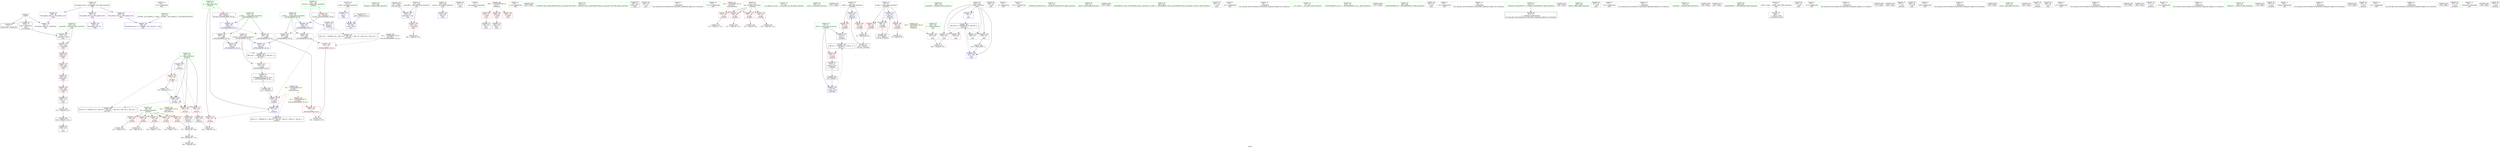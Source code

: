 digraph "SVFG" {
	label="SVFG";

	Node0x55a6fe9bc450 [shape=record,color=grey,label="{NodeID: 0\nNullPtr}"];
	Node0x55a6fe9bc450 -> Node0x55a6fe9d5120[style=solid];
	Node0x55a6fe9bc450 -> Node0x55a6fe9d5220[style=solid];
	Node0x55a6fe9bc450 -> Node0x55a6fe9da060[style=solid];
	Node0x55a6fe9d3350 [shape=record,color=purple,label="{NodeID: 97\n250\<--249\narrayidx2\<--\nmain\n}"];
	Node0x55a6fe9d3350 -> Node0x55a6fe9d9c90[style=solid];
	Node0x55a6fe9d1200 [shape=record,color=green,label="{NodeID: 14\n30\<--1\n.str.8\<--dummyObj\nGlob }"];
	Node0x55a6fe9d3eb0 [shape=record,color=red,label="{NodeID: 111\n141\<--99\n\<--pd\n_Z5solvev\n}"];
	Node0x55a6fe9d3eb0 -> Node0x55a6fe9e1300[style=solid];
	Node0x55a6fe9d2000 [shape=record,color=green,label="{NodeID: 28\n8\<--10\ncond\<--cond_field_insensitive\nGlob }"];
	Node0x55a6fe9d2000 -> Node0x55a6fe9d9d60[style=solid];
	Node0x55a6fe9d2000 -> Node0x55a6fe9dad90[style=solid];
	Node0x55a6fe9d93a0 [shape=record,color=red,label="{NodeID: 125\n206\<--196\n\<--__b.addr\n_ZSt3minIxERKT_S2_S2_\n}"];
	Node0x55a6fe9d93a0 -> Node0x55a6fe9da980[style=solid];
	Node0x55a6fe9d2ce0 [shape=record,color=green,label="{NodeID: 42\n103\<--104\nref.tmp\<--ref.tmp_field_insensitive\n_Z5solvev\n|{|<s1>9}}"];
	Node0x55a6fe9d2ce0 -> Node0x55a6fe9da4a0[style=solid];
	Node0x55a6fe9d2ce0:s1 -> Node0x55a6fe9f7f50[style=solid,color=red];
	Node0x55a6fe9f6bf0 [shape=record,color=black,label="{NodeID: 305\n152 = PHI(189, )\n}"];
	Node0x55a6fe9f6bf0 -> Node0x55a6fe9d8f90[style=solid];
	Node0x55a6fe9d9f60 [shape=record,color=blue,label="{NodeID: 139\n328\<--40\nllvm.global_ctors_1\<--_GLOBAL__sub_I_pmnox_0_1.cpp\nGlob }"];
	Node0x55a6fe9d4920 [shape=record,color=green,label="{NodeID: 56\n237\<--238\nfreopen\<--freopen_field_insensitive\n}"];
	Node0x55a6fe9f8310 [shape=record,color=black,label="{NodeID: 319\n217 = PHI()\n0th arg main }"];
	Node0x55a6fe9f8310 -> Node0x55a6fe9dabf0[style=solid];
	Node0x55a6fe9e0e80 [shape=record,color=grey,label="{NodeID: 236\n253 = cmp(252, 254, )\n}"];
	Node0x55a6fe9e0e80 -> Node0x55a6fe9dfb60[style=solid];
	Node0x55a6fe9dab20 [shape=record,color=blue,label="{NodeID: 153\n219\<--230\nretval\<--\nmain\n}"];
	Node0x55a6fe9d5660 [shape=record,color=black,label="{NodeID: 70\n189\<--212\n_ZSt3minIxERKT_S2_S2__ret\<--\n_ZSt3minIxERKT_S2_S2_\n|{<s0>9}}"];
	Node0x55a6fe9d5660:s0 -> Node0x55a6fe9f6bf0[style=solid,color=blue];
	Node0x55a6fe9e8ff0 [shape=record,color=black,label="{NodeID: 250\nMR_8V_2 = PHI(MR_8V_3, MR_8V_1, MR_8V_1, MR_8V_3, MR_8V_1, MR_8V_1, )\npts\{98 \}\n}"];
	Node0x55a6fe9d61c0 [shape=record,color=purple,label="{NodeID: 84\n234\<--17\n\<--.str.3\nmain\n}"];
	Node0x55a6fe9cab30 [shape=record,color=green,label="{NodeID: 1\n7\<--1\n__dso_handle\<--dummyObj\nGlob }"];
	Node0x55a6fe9d3420 [shape=record,color=red,label="{NodeID: 98\n233\<--21\n\<--stdin\nmain\n}"];
	Node0x55a6fe9d3420 -> Node0x55a6fe9d5800[style=solid];
	Node0x55a6fe9d1300 [shape=record,color=green,label="{NodeID: 15\n32\<--1\n.str.9\<--dummyObj\nGlob }"];
	Node0x55a6fe9d3f80 [shape=record,color=red,label="{NodeID: 112\n166\<--99\n\<--pd\n_Z5solvev\n}"];
	Node0x55a6fe9d3f80 -> Node0x55a6fe9e0580[style=solid];
	Node0x55a6fe9d2100 [shape=record,color=green,label="{NodeID: 29\n38\<--42\nllvm.global_ctors\<--llvm.global_ctors_field_insensitive\nGlob }"];
	Node0x55a6fe9d2100 -> Node0x55a6fe9d6910[style=solid];
	Node0x55a6fe9d2100 -> Node0x55a6fe9d6a10[style=solid];
	Node0x55a6fe9d2100 -> Node0x55a6fe9d6b10[style=solid];
	Node0x55a6fe9d9470 [shape=record,color=red,label="{NodeID: 126\n201\<--200\n\<--\n_ZSt3minIxERKT_S2_S2_\n}"];
	Node0x55a6fe9d9470 -> Node0x55a6fe9e0d00[style=solid];
	Node0x55a6fe9d2db0 [shape=record,color=green,label="{NodeID: 43\n105\<--106\ni\<--i_field_insensitive\n_Z5solvev\n}"];
	Node0x55a6fe9d2db0 -> Node0x55a6fe9d8d20[style=solid];
	Node0x55a6fe9d2db0 -> Node0x55a6fe9d8df0[style=solid];
	Node0x55a6fe9d2db0 -> Node0x55a6fe9d8ec0[style=solid];
	Node0x55a6fe9d2db0 -> Node0x55a6fe9da640[style=solid];
	Node0x55a6fe9d2db0 -> Node0x55a6fe9da710[style=solid];
	Node0x55a6fe9f6de0 [shape=record,color=black,label="{NodeID: 306\n263 = PHI()\n}"];
	Node0x55a6fe9da060 [shape=record,color=blue, style = dotted,label="{NodeID: 140\n329\<--3\nllvm.global_ctors_2\<--dummyVal\nGlob }"];
	Node0x55a6fe9d4a20 [shape=record,color=green,label="{NodeID: 57\n272\<--273\n_ZStlsISt11char_traitsIcEERSt13basic_ostreamIcT_ES5_PKc\<--_ZStlsISt11char_traitsIcEERSt13basic_ostreamIcT_ES5_PKc_field_insensitive\n}"];
	Node0x55a6fe9e1000 [shape=record,color=grey,label="{NodeID: 237\n162 = cmp(160, 161, )\n}"];
	Node0x55a6fe9dabf0 [shape=record,color=blue,label="{NodeID: 154\n221\<--217\nargc.addr\<--argc\nmain\n}"];
	Node0x55a6fe9dabf0 -> Node0x55a6fe9d9610[style=dashed];
	Node0x55a6fe9d5730 [shape=record,color=black,label="{NodeID: 71\n216\<--230\nmain_ret\<--\nmain\n}"];
	Node0x55a6fe9e94f0 [shape=record,color=black,label="{NodeID: 251\nMR_14V_2 = PHI(MR_14V_3, MR_14V_1, MR_14V_1, MR_14V_3, MR_14V_1, MR_14V_1, )\npts\{104 \}\n}"];
	Node0x55a6fe9d6290 [shape=record,color=purple,label="{NodeID: 85\n235\<--19\n\<--.str.4\nmain\n}"];
	Node0x55a6fe9ca7d0 [shape=record,color=green,label="{NodeID: 2\n9\<--1\n\<--dummyObj\nCan only get source location for instruction, argument, global var or function.}"];
	Node0x55a6fe9d34f0 [shape=record,color=red,label="{NodeID: 99\n239\<--26\n\<--stdout\nmain\n}"];
	Node0x55a6fe9d34f0 -> Node0x55a6fe9d58d0[style=solid];
	Node0x55a6fe9d1400 [shape=record,color=green,label="{NodeID: 16\n34\<--1\n.str.10\<--dummyObj\nGlob }"];
	Node0x55a6fe9d4050 [shape=record,color=red,label="{NodeID: 113\n114\<--101\n\<--pg\n_Z5solvev\n}"];
	Node0x55a6fe9d4050 -> Node0x55a6fe9e0a00[style=solid];
	Node0x55a6fe9d2200 [shape=record,color=green,label="{NodeID: 30\n43\<--44\n__cxx_global_var_init\<--__cxx_global_var_init_field_insensitive\n}"];
	Node0x55a6fe9d9540 [shape=record,color=red,label="{NodeID: 127\n203\<--202\n\<--\n_ZSt3minIxERKT_S2_S2_\n}"];
	Node0x55a6fe9d9540 -> Node0x55a6fe9e0d00[style=solid];
	Node0x55a6fe9d2e80 [shape=record,color=green,label="{NodeID: 44\n109\<--110\nscanf\<--scanf_field_insensitive\n}"];
	Node0x55a6fe9f6eb0 [shape=record,color=black,label="{NodeID: 307\n271 = PHI()\n}"];
	Node0x55a6fe9da160 [shape=record,color=blue,label="{NodeID: 141\n72\<--68\na.addr\<--a\n_Z3nwdxx\n}"];
	Node0x55a6fe9da160 -> Node0x55a6fe9d3760[style=dashed];
	Node0x55a6fe9da160 -> Node0x55a6fe9d3830[style=dashed];
	Node0x55a6fe9d4b20 [shape=record,color=green,label="{NodeID: 58\n278\<--279\n_ZNSolsEi\<--_ZNSolsEi_field_insensitive\n}"];
	Node0x55a6fe9e1180 [shape=record,color=grey,label="{NodeID: 238\n268 = cmp(266, 267, )\n}"];
	Node0x55a6fe9dacc0 [shape=record,color=blue,label="{NodeID: 155\n223\<--218\nargv.addr\<--argv\nmain\n}"];
	Node0x55a6fe9dacc0 -> Node0x55a6fe9d96e0[style=dashed];
	Node0x55a6fe9d5800 [shape=record,color=black,label="{NodeID: 72\n236\<--233\ncall\<--\nmain\n}"];
	Node0x55a6fe9e99f0 [shape=record,color=black,label="{NodeID: 252\nMR_16V_2 = PHI(MR_16V_4, MR_16V_1, MR_16V_1, MR_16V_4, MR_16V_1, MR_16V_1, )\npts\{106 \}\n}"];
	Node0x55a6fe9d6360 [shape=record,color=purple,label="{NodeID: 86\n240\<--22\n\<--.str.5\nmain\n}"];
	Node0x55a6fe9ca860 [shape=record,color=green,label="{NodeID: 3\n11\<--1\n.str\<--dummyObj\nGlob }"];
	Node0x55a6fe9d35c0 [shape=record,color=red,label="{NodeID: 100\n291\<--26\n\<--stdout\nmain\n}"];
	Node0x55a6fe9d1500 [shape=record,color=green,label="{NodeID: 17\n36\<--1\n.str.11\<--dummyObj\nGlob }"];
	Node0x55a6fe9d4120 [shape=record,color=red,label="{NodeID: 114\n126\<--101\n\<--pg\n_Z5solvev\n}"];
	Node0x55a6fe9d4120 -> Node0x55a6fe9e1480[style=solid];
	Node0x55a6fe9d2300 [shape=record,color=green,label="{NodeID: 31\n47\<--48\n_ZNSt8ios_base4InitC1Ev\<--_ZNSt8ios_base4InitC1Ev_field_insensitive\n}"];
	Node0x55a6fe9d9610 [shape=record,color=red,label="{NodeID: 128\n243\<--221\n\<--argc.addr\nmain\n}"];
	Node0x55a6fe9d9610 -> Node0x55a6fe9e1600[style=solid];
	Node0x55a6fe9d2f80 [shape=record,color=green,label="{NodeID: 45\n120\<--121\nprintf\<--printf_field_insensitive\n}"];
	Node0x55a6fe9f6f80 [shape=record,color=black,label="{NodeID: 308\n275 = PHI()\n}"];
	Node0x55a6fe9df600 [shape=record,color=black,label="{NodeID: 225\n259 = PHI(260, 230, )\n}"];
	Node0x55a6fe9df600 -> Node0x55a6fe9dad90[style=solid];
	Node0x55a6fe9da230 [shape=record,color=blue,label="{NodeID: 142\n74\<--69\nb.addr\<--b\n_Z3nwdxx\n}"];
	Node0x55a6fe9da230 -> Node0x55a6fe9d3900[style=dashed];
	Node0x55a6fe9da230 -> Node0x55a6fe9d39d0[style=dashed];
	Node0x55a6fe9da230 -> Node0x55a6fe9d3aa0[style=dashed];
	Node0x55a6fe9d4c20 [shape=record,color=green,label="{NodeID: 59\n281\<--282\n_ZSt4endlIcSt11char_traitsIcEERSt13basic_ostreamIT_T0_ES6_\<--_ZSt4endlIcSt11char_traitsIcEERSt13basic_ostreamIT_T0_ES6__field_insensitive\n}"];
	Node0x55a6fe9e1300 [shape=record,color=grey,label="{NodeID: 239\n142 = cmp(141, 116, )\n}"];
	Node0x55a6fe9dad90 [shape=record,color=blue,label="{NodeID: 156\n8\<--259\ncond\<--cond\nmain\n}"];
	Node0x55a6fe9d58d0 [shape=record,color=black,label="{NodeID: 73\n242\<--239\ncall1\<--\nmain\n}"];
	Node0x55a6fe9e9ef0 [shape=record,color=black,label="{NodeID: 253\nMR_38V_3 = PHI(MR_38V_4, MR_38V_2, )\npts\{228 \}\n}"];
	Node0x55a6fe9e9ef0 -> Node0x55a6fe9d9880[style=dashed];
	Node0x55a6fe9e9ef0 -> Node0x55a6fe9d9950[style=dashed];
	Node0x55a6fe9e9ef0 -> Node0x55a6fe9d9a20[style=dashed];
	Node0x55a6fe9e9ef0 -> Node0x55a6fe9d9af0[style=dashed];
	Node0x55a6fe9e9ef0 -> Node0x55a6fe9daf30[style=dashed];
	Node0x55a6fe9d6430 [shape=record,color=purple,label="{NodeID: 87\n241\<--24\n\<--.str.6\nmain\n}"];
	Node0x55a6fe9d0400 [shape=record,color=green,label="{NodeID: 4\n13\<--1\n.str.1\<--dummyObj\nGlob }"];
	Node0x55a6fe9eba20 [shape=record,color=yellow,style=double,label="{NodeID: 267\n36V_1 = ENCHI(MR_36V_0)\npts\{226 \}\nFun[main]}"];
	Node0x55a6fe9eba20 -> Node0x55a6fe9d97b0[style=dashed];
	Node0x55a6fe9d3690 [shape=record,color=red,label="{NodeID: 101\n92\<--70\n\<--retval\n_Z3nwdxx\n}"];
	Node0x55a6fe9d3690 -> Node0x55a6fe9d53f0[style=solid];
	Node0x55a6fe9d1600 [shape=record,color=green,label="{NodeID: 18\n39\<--1\n\<--dummyObj\nCan only get source location for instruction, argument, global var or function.}"];
	Node0x55a6fe9d8c00 [shape=record,color=red,label="{NodeID: 115\n135\<--101\n\<--pg\n_Z5solvev\n}"];
	Node0x55a6fe9d8c00 -> Node0x55a6fe9e1780[style=solid];
	Node0x55a6fe9d2400 [shape=record,color=green,label="{NodeID: 32\n53\<--54\n__cxa_atexit\<--__cxa_atexit_field_insensitive\n}"];
	Node0x55a6fe9d96e0 [shape=record,color=red,label="{NodeID: 129\n247\<--223\n\<--argv.addr\nmain\n}"];
	Node0x55a6fe9d96e0 -> Node0x55a6fe9d3280[style=solid];
	Node0x55a6fe9d3080 [shape=record,color=green,label="{NodeID: 46\n153\<--154\n_ZSt3minIxERKT_S2_S2_\<--_ZSt3minIxERKT_S2_S2__field_insensitive\n}"];
	Node0x55a6fe9f7050 [shape=record,color=black,label="{NodeID: 309\n277 = PHI()\n}"];
	Node0x55a6fe9dfb60 [shape=record,color=black,label="{NodeID: 226\n256 = PHI(257, 253, )\n}"];
	Node0x55a6fe9dfb60 -> Node0x55a6fe9d5a70[style=solid];
	Node0x55a6fe9da300 [shape=record,color=blue,label="{NodeID: 143\n70\<--82\nretval\<--\n_Z3nwdxx\n}"];
	Node0x55a6fe9da300 -> Node0x55a6fe9e8af0[style=dashed];
	Node0x55a6fe9d4d20 [shape=record,color=green,label="{NodeID: 60\n283\<--284\n_ZNSolsEPFRSoS_E\<--_ZNSolsEPFRSoS_E_field_insensitive\n}"];
	Node0x55a6fe9e1480 [shape=record,color=grey,label="{NodeID: 240\n127 = cmp(126, 116, )\n}"];
	Node0x55a6fe9dae60 [shape=record,color=blue,label="{NodeID: 157\n227\<--9\ni\<--\nmain\n}"];
	Node0x55a6fe9dae60 -> Node0x55a6fe9e9ef0[style=dashed];
	Node0x55a6fe9d59a0 [shape=record,color=black,label="{NodeID: 74\n252\<--251\nconv\<--\nmain\n}"];
	Node0x55a6fe9d59a0 -> Node0x55a6fe9e0e80[style=solid];
	Node0x55a6fe9ea3f0 [shape=record,color=yellow,style=double,label="{NodeID: 254\n8V_1 = ENCHI(MR_8V_0)\npts\{98 \}\nFun[_ZSt3minIxERKT_S2_S2_]}"];
	Node0x55a6fe9ea3f0 -> Node0x55a6fe9d9540[style=dashed];
	Node0x55a6fe9d6500 [shape=record,color=purple,label="{NodeID: 88\n262\<--27\n\<--.str.7\nmain\n}"];
	Node0x55a6fe9d0490 [shape=record,color=green,label="{NodeID: 5\n15\<--1\n.str.2\<--dummyObj\nGlob }"];
	Node0x55a6fe9d3760 [shape=record,color=red,label="{NodeID: 102\n82\<--72\n\<--a.addr\n_Z3nwdxx\n}"];
	Node0x55a6fe9d3760 -> Node0x55a6fe9da300[style=solid];
	Node0x55a6fe9d1700 [shape=record,color=green,label="{NodeID: 19\n80\<--1\n\<--dummyObj\nCan only get source location for instruction, argument, global var or function.}"];
	Node0x55a6fe9d8c90 [shape=record,color=red,label="{NodeID: 116\n144\<--101\n\<--pg\n_Z5solvev\n}"];
	Node0x55a6fe9d8c90 -> Node0x55a6fe9e1d80[style=solid];
	Node0x55a6fe9d2500 [shape=record,color=green,label="{NodeID: 33\n52\<--58\n_ZNSt8ios_base4InitD1Ev\<--_ZNSt8ios_base4InitD1Ev_field_insensitive\n}"];
	Node0x55a6fe9d2500 -> Node0x55a6fe9d52f0[style=solid];
	Node0x55a6fe9f5af0 [shape=record,color=black,label="{NodeID: 296\n89 = PHI(67, )\n}"];
	Node0x55a6fe9f5af0 -> Node0x55a6fe9da3d0[style=solid];
	Node0x55a6fe9d97b0 [shape=record,color=red,label="{NodeID: 130\n267\<--225\n\<--t\nmain\n}"];
	Node0x55a6fe9d97b0 -> Node0x55a6fe9e1180[style=solid];
	Node0x55a6fe9d3180 [shape=record,color=green,label="{NodeID: 47\n192\<--193\nretval\<--retval_field_insensitive\n_ZSt3minIxERKT_S2_S2_\n}"];
	Node0x55a6fe9d3180 -> Node0x55a6fe9d9060[style=solid];
	Node0x55a6fe9d3180 -> Node0x55a6fe9da980[style=solid];
	Node0x55a6fe9d3180 -> Node0x55a6fe9daa50[style=solid];
	Node0x55a6fe9f7150 [shape=record,color=black,label="{NodeID: 310\n280 = PHI()\n}"];
	Node0x55a6fe9e0100 [shape=record,color=grey,label="{NodeID: 227\n87 = Binary(85, 86, )\n|{<s0>3}}"];
	Node0x55a6fe9e0100:s0 -> Node0x55a6fe9f8090[style=solid,color=red];
	Node0x55a6fe9da3d0 [shape=record,color=blue,label="{NodeID: 144\n70\<--89\nretval\<--call\n_Z3nwdxx\n}"];
	Node0x55a6fe9da3d0 -> Node0x55a6fe9e8af0[style=dashed];
	Node0x55a6fe9d4e20 [shape=record,color=green,label="{NodeID: 61\n293\<--294\nfflush\<--fflush_field_insensitive\n}"];
	Node0x55a6fe9e1600 [shape=record,color=grey,label="{NodeID: 241\n244 = cmp(243, 245, )\n}"];
	Node0x55a6fe9daf30 [shape=record,color=blue,label="{NodeID: 158\n227\<--300\ni\<--inc\nmain\n}"];
	Node0x55a6fe9daf30 -> Node0x55a6fe9e9ef0[style=dashed];
	Node0x55a6fe9d5a70 [shape=record,color=black,label="{NodeID: 75\n258\<--256\n\<--\nmain\n}"];
	Node0x55a6fe9eaf10 [shape=record,color=yellow,style=double,label="{NodeID: 255\n14V_1 = ENCHI(MR_14V_0)\npts\{104 \}\nFun[_ZSt3minIxERKT_S2_S2_]}"];
	Node0x55a6fe9eaf10 -> Node0x55a6fe9d9470[style=dashed];
	Node0x55a6fe9d65d0 [shape=record,color=purple,label="{NodeID: 89\n270\<--30\n\<--.str.8\nmain\n}"];
	Node0x55a6fe9d0520 [shape=record,color=green,label="{NodeID: 6\n17\<--1\n.str.3\<--dummyObj\nGlob }"];
	Node0x55a6fe9ebbe0 [shape=record,color=yellow,style=double,label="{NodeID: 269\n8V_1 = ENCHI(MR_8V_0)\npts\{98 \}\nFun[_Z5solvev]|{|<s3>9}}"];
	Node0x55a6fe9ebbe0 -> Node0x55a6fe9d8f90[style=dashed];
	Node0x55a6fe9ebbe0 -> Node0x55a6fe9da570[style=dashed];
	Node0x55a6fe9ebbe0 -> Node0x55a6fe9e8ff0[style=dashed];
	Node0x55a6fe9ebbe0:s3 -> Node0x55a6fe9ea3f0[style=dashed,color=red];
	Node0x55a6fe9d3830 [shape=record,color=red,label="{NodeID: 103\n85\<--72\n\<--a.addr\n_Z3nwdxx\n}"];
	Node0x55a6fe9d3830 -> Node0x55a6fe9e0100[style=solid];
	Node0x55a6fe9d1800 [shape=record,color=green,label="{NodeID: 20\n116\<--1\n\<--dummyObj\nCan only get source location for instruction, argument, global var or function.}"];
	Node0x55a6fe9d8d20 [shape=record,color=red,label="{NodeID: 117\n159\<--105\n\<--i\n_Z5solvev\n}"];
	Node0x55a6fe9d8d20 -> Node0x55a6fe9d54c0[style=solid];
	Node0x55a6fe9d2600 [shape=record,color=green,label="{NodeID: 34\n65\<--66\n_Z3nwdxx\<--_Z3nwdxx_field_insensitive\n}"];
	Node0x55a6fe9f64e0 [shape=record,color=black,label="{NodeID: 297\n108 = PHI()\n}"];
	Node0x55a6fe9d9880 [shape=record,color=red,label="{NodeID: 131\n266\<--227\n\<--i\nmain\n}"];
	Node0x55a6fe9d9880 -> Node0x55a6fe9e1180[style=solid];
	Node0x55a6fe9d4270 [shape=record,color=green,label="{NodeID: 48\n194\<--195\n__a.addr\<--__a.addr_field_insensitive\n_ZSt3minIxERKT_S2_S2_\n}"];
	Node0x55a6fe9d4270 -> Node0x55a6fe9d9130[style=solid];
	Node0x55a6fe9d4270 -> Node0x55a6fe9d9200[style=solid];
	Node0x55a6fe9d4270 -> Node0x55a6fe9da7e0[style=solid];
	Node0x55a6fe9f7220 [shape=record,color=black,label="{NodeID: 311\n287 = PHI()\n}"];
	Node0x55a6fe9e0280 [shape=record,color=grey,label="{NodeID: 228\n300 = Binary(299, 9, )\n}"];
	Node0x55a6fe9e0280 -> Node0x55a6fe9daf30[style=solid];
	Node0x55a6fe9da4a0 [shape=record,color=blue,label="{NodeID: 145\n103\<--151\nref.tmp\<--\n_Z5solvev\n|{|<s2>9}}"];
	Node0x55a6fe9da4a0 -> Node0x55a6fe9d8f90[style=dashed];
	Node0x55a6fe9da4a0 -> Node0x55a6fe9e94f0[style=dashed];
	Node0x55a6fe9da4a0:s2 -> Node0x55a6fe9eaf10[style=dashed,color=red];
	Node0x55a6fe9d4f20 [shape=record,color=green,label="{NodeID: 62\n296\<--297\n_ZNSo5flushEv\<--_ZNSo5flushEv_field_insensitive\n}"];
	Node0x55a6fe9e1780 [shape=record,color=grey,label="{NodeID: 242\n136 = cmp(135, 80, )\n}"];
	Node0x55a6fe9d5b40 [shape=record,color=purple,label="{NodeID: 76\n49\<--4\n\<--_ZStL8__ioinit\n__cxx_global_var_init\n}"];
	Node0x55a6fe9d66a0 [shape=record,color=purple,label="{NodeID: 90\n274\<--32\n\<--.str.9\nmain\n}"];
	Node0x55a6fe9d05b0 [shape=record,color=green,label="{NodeID: 7\n19\<--1\n.str.4\<--dummyObj\nGlob }"];
	Node0x55a6fe9ebcf0 [shape=record,color=yellow,style=double,label="{NodeID: 270\n10V_1 = ENCHI(MR_10V_0)\npts\{100 \}\nFun[_Z5solvev]}"];
	Node0x55a6fe9ebcf0 -> Node0x55a6fe9d3c40[style=dashed];
	Node0x55a6fe9ebcf0 -> Node0x55a6fe9d3d10[style=dashed];
	Node0x55a6fe9ebcf0 -> Node0x55a6fe9d3de0[style=dashed];
	Node0x55a6fe9ebcf0 -> Node0x55a6fe9d3eb0[style=dashed];
	Node0x55a6fe9ebcf0 -> Node0x55a6fe9d3f80[style=dashed];
	Node0x55a6fe9d3900 [shape=record,color=red,label="{NodeID: 104\n78\<--74\n\<--b.addr\n_Z3nwdxx\n}"];
	Node0x55a6fe9d3900 -> Node0x55a6fe9e0880[style=solid];
	Node0x55a6fe9d1900 [shape=record,color=green,label="{NodeID: 21\n151\<--1\n\<--dummyObj\nCan only get source location for instruction, argument, global var or function.}"];
	Node0x55a6fe9d8df0 [shape=record,color=red,label="{NodeID: 118\n164\<--105\n\<--i\n_Z5solvev\n}"];
	Node0x55a6fe9d8df0 -> Node0x55a6fe9d5590[style=solid];
	Node0x55a6fe9d2700 [shape=record,color=green,label="{NodeID: 35\n70\<--71\nretval\<--retval_field_insensitive\n_Z3nwdxx\n}"];
	Node0x55a6fe9d2700 -> Node0x55a6fe9d3690[style=solid];
	Node0x55a6fe9d2700 -> Node0x55a6fe9da300[style=solid];
	Node0x55a6fe9d2700 -> Node0x55a6fe9da3d0[style=solid];
	Node0x55a6fe9f65b0 [shape=record,color=black,label="{NodeID: 298\n172 = PHI()\n}"];
	Node0x55a6fe9d9950 [shape=record,color=red,label="{NodeID: 132\n276\<--227\n\<--i\nmain\n}"];
	Node0x55a6fe9d4340 [shape=record,color=green,label="{NodeID: 49\n196\<--197\n__b.addr\<--__b.addr_field_insensitive\n_ZSt3minIxERKT_S2_S2_\n}"];
	Node0x55a6fe9d4340 -> Node0x55a6fe9d92d0[style=solid];
	Node0x55a6fe9d4340 -> Node0x55a6fe9d93a0[style=solid];
	Node0x55a6fe9d4340 -> Node0x55a6fe9da8b0[style=solid];
	Node0x55a6fe9f72f0 [shape=record,color=black,label="{NodeID: 312\n290 = PHI()\n}"];
	Node0x55a6fe9e0400 [shape=record,color=grey,label="{NodeID: 229\n168 = Binary(167, 116, )\n}"];
	Node0x55a6fe9e0400 -> Node0x55a6fe9e1c00[style=solid];
	Node0x55a6fe9da570 [shape=record,color=blue,label="{NodeID: 146\n97\<--155\nn\<--\n_Z5solvev\n}"];
	Node0x55a6fe9da570 -> Node0x55a6fe9d3b70[style=dashed];
	Node0x55a6fe9da570 -> Node0x55a6fe9e8ff0[style=dashed];
	Node0x55a6fe9d5020 [shape=record,color=green,label="{NodeID: 63\n40\<--323\n_GLOBAL__sub_I_pmnox_0_1.cpp\<--_GLOBAL__sub_I_pmnox_0_1.cpp_field_insensitive\n}"];
	Node0x55a6fe9d5020 -> Node0x55a6fe9d9f60[style=solid];
	Node0x55a6fe9e1900 [shape=record,color=grey,label="{NodeID: 243\n133 = cmp(132, 80, )\n}"];
	Node0x55a6fe9d5c10 [shape=record,color=purple,label="{NodeID: 77\n107\<--11\n\<--.str\n_Z5solvev\n}"];
	Node0x55a6fe9d6770 [shape=record,color=purple,label="{NodeID: 91\n286\<--34\n\<--.str.10\nmain\n}"];
	Node0x55a6fe9d0df0 [shape=record,color=green,label="{NodeID: 8\n21\<--1\nstdin\<--dummyObj\nGlob }"];
	Node0x55a6fe9ebdd0 [shape=record,color=yellow,style=double,label="{NodeID: 271\n12V_1 = ENCHI(MR_12V_0)\npts\{102 \}\nFun[_Z5solvev]}"];
	Node0x55a6fe9ebdd0 -> Node0x55a6fe9d4050[style=dashed];
	Node0x55a6fe9ebdd0 -> Node0x55a6fe9d4120[style=dashed];
	Node0x55a6fe9ebdd0 -> Node0x55a6fe9d8c00[style=dashed];
	Node0x55a6fe9ebdd0 -> Node0x55a6fe9d8c90[style=dashed];
	Node0x55a6fe9d39d0 [shape=record,color=red,label="{NodeID: 105\n86\<--74\n\<--b.addr\n_Z3nwdxx\n}"];
	Node0x55a6fe9d39d0 -> Node0x55a6fe9e0100[style=solid];
	Node0x55a6fe9d1a00 [shape=record,color=green,label="{NodeID: 22\n230\<--1\n\<--dummyObj\nCan only get source location for instruction, argument, global var or function.}"];
	Node0x55a6fe9d8ec0 [shape=record,color=red,label="{NodeID: 119\n175\<--105\n\<--i\n_Z5solvev\n}"];
	Node0x55a6fe9d8ec0 -> Node0x55a6fe9e0700[style=solid];
	Node0x55a6fe9d27d0 [shape=record,color=green,label="{NodeID: 36\n72\<--73\na.addr\<--a.addr_field_insensitive\n_Z3nwdxx\n}"];
	Node0x55a6fe9d27d0 -> Node0x55a6fe9d3760[style=solid];
	Node0x55a6fe9d27d0 -> Node0x55a6fe9d3830[style=solid];
	Node0x55a6fe9d27d0 -> Node0x55a6fe9da160[style=solid];
	Node0x55a6fe9f6680 [shape=record,color=black,label="{NodeID: 299\n180 = PHI()\n}"];
	Node0x55a6fe9d9a20 [shape=record,color=red,label="{NodeID: 133\n285\<--227\n\<--i\nmain\n}"];
	Node0x55a6fe9d4410 [shape=record,color=green,label="{NodeID: 50\n214\<--215\nmain\<--main_field_insensitive\n}"];
	Node0x55a6fe9f7520 [shape=record,color=black,label="{NodeID: 313\n292 = PHI()\n}"];
	Node0x55a6fe9e0580 [shape=record,color=grey,label="{NodeID: 230\n167 = Binary(165, 166, )\n}"];
	Node0x55a6fe9e0580 -> Node0x55a6fe9e0400[style=solid];
	Node0x55a6fe9da640 [shape=record,color=blue,label="{NodeID: 147\n105\<--9\ni\<--\n_Z5solvev\n}"];
	Node0x55a6fe9da640 -> Node0x55a6fe9d8d20[style=dashed];
	Node0x55a6fe9da640 -> Node0x55a6fe9d8df0[style=dashed];
	Node0x55a6fe9da640 -> Node0x55a6fe9d8ec0[style=dashed];
	Node0x55a6fe9da640 -> Node0x55a6fe9da710[style=dashed];
	Node0x55a6fe9da640 -> Node0x55a6fe9e99f0[style=dashed];
	Node0x55a6fe9d5120 [shape=record,color=black,label="{NodeID: 64\n2\<--3\ndummyVal\<--dummyVal\n}"];
	Node0x55a6fe9e1a80 [shape=record,color=grey,label="{NodeID: 244\n124 = cmp(123, 80, )\n}"];
	Node0x55a6fe9d5ce0 [shape=record,color=purple,label="{NodeID: 78\n118\<--13\n\<--.str.1\n_Z5solvev\n}"];
	Node0x55a6fe9d6840 [shape=record,color=purple,label="{NodeID: 92\n289\<--36\n\<--.str.11\nmain\n}"];
	Node0x55a6fe9d0e80 [shape=record,color=green,label="{NodeID: 9\n22\<--1\n.str.5\<--dummyObj\nGlob }"];
	Node0x55a6fe9d3aa0 [shape=record,color=red,label="{NodeID: 106\n88\<--74\n\<--b.addr\n_Z3nwdxx\n|{<s0>3}}"];
	Node0x55a6fe9d3aa0:s0 -> Node0x55a6fe9f81d0[style=solid,color=red];
	Node0x55a6fe9d1b00 [shape=record,color=green,label="{NodeID: 23\n245\<--1\n\<--dummyObj\nCan only get source location for instruction, argument, global var or function.}"];
	Node0x55a6fe9d8f90 [shape=record,color=red,label="{NodeID: 120\n155\<--152\n\<--call21\n_Z5solvev\n}"];
	Node0x55a6fe9d8f90 -> Node0x55a6fe9da570[style=solid];
	Node0x55a6fe9d28a0 [shape=record,color=green,label="{NodeID: 37\n74\<--75\nb.addr\<--b.addr_field_insensitive\n_Z3nwdxx\n}"];
	Node0x55a6fe9d28a0 -> Node0x55a6fe9d3900[style=solid];
	Node0x55a6fe9d28a0 -> Node0x55a6fe9d39d0[style=solid];
	Node0x55a6fe9d28a0 -> Node0x55a6fe9d3aa0[style=solid];
	Node0x55a6fe9d28a0 -> Node0x55a6fe9da230[style=solid];
	Node0x55a6fe9f6750 [shape=record,color=black,label="{NodeID: 300\n50 = PHI()\n}"];
	Node0x55a6fe9d9af0 [shape=record,color=red,label="{NodeID: 134\n299\<--227\n\<--i\nmain\n}"];
	Node0x55a6fe9d9af0 -> Node0x55a6fe9e0280[style=solid];
	Node0x55a6fe9d4510 [shape=record,color=green,label="{NodeID: 51\n219\<--220\nretval\<--retval_field_insensitive\nmain\n}"];
	Node0x55a6fe9d4510 -> Node0x55a6fe9dab20[style=solid];
	Node0x55a6fe9f75f0 [shape=record,color=black,label="{NodeID: 314\n295 = PHI()\n}"];
	Node0x55a6fe9e0700 [shape=record,color=grey,label="{NodeID: 231\n176 = Binary(175, 9, )\n}"];
	Node0x55a6fe9e0700 -> Node0x55a6fe9da710[style=solid];
	Node0x55a6fe9da710 [shape=record,color=blue,label="{NodeID: 148\n105\<--176\ni\<--inc\n_Z5solvev\n}"];
	Node0x55a6fe9da710 -> Node0x55a6fe9d8d20[style=dashed];
	Node0x55a6fe9da710 -> Node0x55a6fe9d8df0[style=dashed];
	Node0x55a6fe9da710 -> Node0x55a6fe9d8ec0[style=dashed];
	Node0x55a6fe9da710 -> Node0x55a6fe9da710[style=dashed];
	Node0x55a6fe9da710 -> Node0x55a6fe9e99f0[style=dashed];
	Node0x55a6fe9d5220 [shape=record,color=black,label="{NodeID: 65\n218\<--3\nargv\<--dummyVal\nmain\n1st arg main }"];
	Node0x55a6fe9d5220 -> Node0x55a6fe9dacc0[style=solid];
	Node0x55a6fe9e1c00 [shape=record,color=grey,label="{NodeID: 245\n169 = cmp(168, 80, )\n}"];
	Node0x55a6fe9d5db0 [shape=record,color=purple,label="{NodeID: 79\n171\<--13\n\<--.str.1\n_Z5solvev\n}"];
	Node0x55a6fe9d6910 [shape=record,color=purple,label="{NodeID: 93\n327\<--38\nllvm.global_ctors_0\<--llvm.global_ctors\nGlob }"];
	Node0x55a6fe9d6910 -> Node0x55a6fe9d9e60[style=solid];
	Node0x55a6fe9d0f10 [shape=record,color=green,label="{NodeID: 10\n24\<--1\n.str.6\<--dummyObj\nGlob }"];
	Node0x55a6fe9d3b70 [shape=record,color=red,label="{NodeID: 107\n161\<--97\n\<--n\n_Z5solvev\n}"];
	Node0x55a6fe9d3b70 -> Node0x55a6fe9e1000[style=solid];
	Node0x55a6fe9d1c00 [shape=record,color=green,label="{NodeID: 24\n254\<--1\n\<--dummyObj\nCan only get source location for instruction, argument, global var or function.}"];
	Node0x55a6fe9d9060 [shape=record,color=red,label="{NodeID: 121\n212\<--192\n\<--retval\n_ZSt3minIxERKT_S2_S2_\n}"];
	Node0x55a6fe9d9060 -> Node0x55a6fe9d5660[style=solid];
	Node0x55a6fe9d2970 [shape=record,color=green,label="{NodeID: 38\n94\<--95\n_Z5solvev\<--_Z5solvev_field_insensitive\n}"];
	Node0x55a6fe9f6820 [shape=record,color=black,label="{NodeID: 301\n119 = PHI()\n}"];
	Node0x55a6fe9d9bc0 [shape=record,color=red,label="{NodeID: 135\n249\<--248\n\<--arrayidx\nmain\n}"];
	Node0x55a6fe9d9bc0 -> Node0x55a6fe9d3350[style=solid];
	Node0x55a6fe9d45e0 [shape=record,color=green,label="{NodeID: 52\n221\<--222\nargc.addr\<--argc.addr_field_insensitive\nmain\n}"];
	Node0x55a6fe9d45e0 -> Node0x55a6fe9d9610[style=solid];
	Node0x55a6fe9d45e0 -> Node0x55a6fe9dabf0[style=solid];
	Node0x55a6fe9f7d20 [shape=record,color=black,label="{NodeID: 315\n190 = PHI(97, )\n0th arg _ZSt3minIxERKT_S2_S2_ }"];
	Node0x55a6fe9f7d20 -> Node0x55a6fe9da7e0[style=solid];
	Node0x55a6fe9e0880 [shape=record,color=grey,label="{NodeID: 232\n79 = cmp(78, 80, )\n}"];
	Node0x55a6fe9da7e0 [shape=record,color=blue,label="{NodeID: 149\n194\<--190\n__a.addr\<--__a\n_ZSt3minIxERKT_S2_S2_\n}"];
	Node0x55a6fe9da7e0 -> Node0x55a6fe9d9130[style=dashed];
	Node0x55a6fe9da7e0 -> Node0x55a6fe9d9200[style=dashed];
	Node0x55a6fe9d52f0 [shape=record,color=black,label="{NodeID: 66\n51\<--52\n\<--_ZNSt8ios_base4InitD1Ev\nCan only get source location for instruction, argument, global var or function.}"];
	Node0x55a6fe9e1d80 [shape=record,color=grey,label="{NodeID: 246\n145 = cmp(144, 116, )\n}"];
	Node0x55a6fe9d5e80 [shape=record,color=purple,label="{NodeID: 80\n129\<--15\n\<--.str.2\n_Z5solvev\n}"];
	Node0x55a6fe9d6a10 [shape=record,color=purple,label="{NodeID: 94\n328\<--38\nllvm.global_ctors_1\<--llvm.global_ctors\nGlob }"];
	Node0x55a6fe9d6a10 -> Node0x55a6fe9d9f60[style=solid];
	Node0x55a6fe9d0fa0 [shape=record,color=green,label="{NodeID: 11\n26\<--1\nstdout\<--dummyObj\nGlob }"];
	Node0x55a6fe9d3c40 [shape=record,color=red,label="{NodeID: 108\n111\<--99\n\<--pd\n_Z5solvev\n}"];
	Node0x55a6fe9d3c40 -> Node0x55a6fe9e0b80[style=solid];
	Node0x55a6fe9d1d00 [shape=record,color=green,label="{NodeID: 25\n257\<--1\n\<--dummyObj\nCan only get source location for instruction, argument, global var or function.}"];
	Node0x55a6fe9d9130 [shape=record,color=red,label="{NodeID: 122\n202\<--194\n\<--__a.addr\n_ZSt3minIxERKT_S2_S2_\n}"];
	Node0x55a6fe9d9130 -> Node0x55a6fe9d9540[style=solid];
	Node0x55a6fe9d2a70 [shape=record,color=green,label="{NodeID: 39\n97\<--98\nn\<--n_field_insensitive\n_Z5solvev\n|{|<s2>9}}"];
	Node0x55a6fe9d2a70 -> Node0x55a6fe9d3b70[style=solid];
	Node0x55a6fe9d2a70 -> Node0x55a6fe9da570[style=solid];
	Node0x55a6fe9d2a70:s2 -> Node0x55a6fe9f7d20[style=solid,color=red];
	Node0x55a6fe9f68f0 [shape=record,color=black,label="{NodeID: 302\n130 = PHI()\n}"];
	Node0x55a6fe9d9c90 [shape=record,color=red,label="{NodeID: 136\n251\<--250\n\<--arrayidx2\nmain\n}"];
	Node0x55a6fe9d9c90 -> Node0x55a6fe9d59a0[style=solid];
	Node0x55a6fe9d46b0 [shape=record,color=green,label="{NodeID: 53\n223\<--224\nargv.addr\<--argv.addr_field_insensitive\nmain\n}"];
	Node0x55a6fe9d46b0 -> Node0x55a6fe9d96e0[style=solid];
	Node0x55a6fe9d46b0 -> Node0x55a6fe9dacc0[style=solid];
	Node0x55a6fe9f7f50 [shape=record,color=black,label="{NodeID: 316\n191 = PHI(103, )\n1st arg _ZSt3minIxERKT_S2_S2_ }"];
	Node0x55a6fe9f7f50 -> Node0x55a6fe9da8b0[style=solid];
	Node0x55a6fe9e0a00 [shape=record,color=grey,label="{NodeID: 233\n115 = cmp(114, 116, )\n}"];
	Node0x55a6fe9da8b0 [shape=record,color=blue,label="{NodeID: 150\n196\<--191\n__b.addr\<--__b\n_ZSt3minIxERKT_S2_S2_\n}"];
	Node0x55a6fe9da8b0 -> Node0x55a6fe9d92d0[style=dashed];
	Node0x55a6fe9da8b0 -> Node0x55a6fe9d93a0[style=dashed];
	Node0x55a6fe9d53f0 [shape=record,color=black,label="{NodeID: 67\n67\<--92\n_Z3nwdxx_ret\<--\n_Z3nwdxx\n|{<s0>3}}"];
	Node0x55a6fe9d53f0:s0 -> Node0x55a6fe9f5af0[style=solid,color=blue];
	Node0x55a6fe9e80f0 [shape=record,color=black,label="{NodeID: 247\nMR_20V_3 = PHI(MR_20V_4, MR_20V_2, )\npts\{193 \}\n}"];
	Node0x55a6fe9e80f0 -> Node0x55a6fe9d9060[style=dashed];
	Node0x55a6fe9d5f50 [shape=record,color=purple,label="{NodeID: 81\n138\<--15\n\<--.str.2\n_Z5solvev\n}"];
	Node0x55a6fe9d6b10 [shape=record,color=purple,label="{NodeID: 95\n329\<--38\nllvm.global_ctors_2\<--llvm.global_ctors\nGlob }"];
	Node0x55a6fe9d6b10 -> Node0x55a6fe9da060[style=solid];
	Node0x55a6fe9d1030 [shape=record,color=green,label="{NodeID: 12\n27\<--1\n.str.7\<--dummyObj\nGlob }"];
	Node0x55a6fe9d3d10 [shape=record,color=red,label="{NodeID: 109\n123\<--99\n\<--pd\n_Z5solvev\n}"];
	Node0x55a6fe9d3d10 -> Node0x55a6fe9e1a80[style=solid];
	Node0x55a6fe9d1e00 [shape=record,color=green,label="{NodeID: 26\n260\<--1\n\<--dummyObj\nCan only get source location for instruction, argument, global var or function.}"];
	Node0x55a6fe9d9200 [shape=record,color=red,label="{NodeID: 123\n209\<--194\n\<--__a.addr\n_ZSt3minIxERKT_S2_S2_\n}"];
	Node0x55a6fe9d9200 -> Node0x55a6fe9daa50[style=solid];
	Node0x55a6fe9d2b40 [shape=record,color=green,label="{NodeID: 40\n99\<--100\npd\<--pd_field_insensitive\n_Z5solvev\n}"];
	Node0x55a6fe9d2b40 -> Node0x55a6fe9d3c40[style=solid];
	Node0x55a6fe9d2b40 -> Node0x55a6fe9d3d10[style=solid];
	Node0x55a6fe9d2b40 -> Node0x55a6fe9d3de0[style=solid];
	Node0x55a6fe9d2b40 -> Node0x55a6fe9d3eb0[style=solid];
	Node0x55a6fe9d2b40 -> Node0x55a6fe9d3f80[style=solid];
	Node0x55a6fe9f69f0 [shape=record,color=black,label="{NodeID: 303\n139 = PHI()\n}"];
	Node0x55a6fe9d9d60 [shape=record,color=blue,label="{NodeID: 137\n8\<--9\ncond\<--\nGlob }"];
	Node0x55a6fe9d9d60 -> Node0x55a6fe9dad90[style=dashed];
	Node0x55a6fe9d4780 [shape=record,color=green,label="{NodeID: 54\n225\<--226\nt\<--t_field_insensitive\nmain\n}"];
	Node0x55a6fe9d4780 -> Node0x55a6fe9d97b0[style=solid];
	Node0x55a6fe9f8090 [shape=record,color=black,label="{NodeID: 317\n68 = PHI(87, )\n0th arg _Z3nwdxx }"];
	Node0x55a6fe9f8090 -> Node0x55a6fe9da160[style=solid];
	Node0x55a6fe9e0b80 [shape=record,color=grey,label="{NodeID: 234\n112 = cmp(111, 80, )\n}"];
	Node0x55a6fe9da980 [shape=record,color=blue,label="{NodeID: 151\n192\<--206\nretval\<--\n_ZSt3minIxERKT_S2_S2_\n}"];
	Node0x55a6fe9da980 -> Node0x55a6fe9e80f0[style=dashed];
	Node0x55a6fe9d54c0 [shape=record,color=black,label="{NodeID: 68\n160\<--159\nconv\<--\n_Z5solvev\n}"];
	Node0x55a6fe9d54c0 -> Node0x55a6fe9e1000[style=solid];
	Node0x55a6fe9d6020 [shape=record,color=purple,label="{NodeID: 82\n147\<--15\n\<--.str.2\n_Z5solvev\n}"];
	Node0x55a6fe9eb590 [shape=record,color=yellow,style=double,label="{NodeID: 262\n26V_1 = ENCHI(MR_26V_0)\npts\{1 \}\nFun[main]}"];
	Node0x55a6fe9eb590 -> Node0x55a6fe9d3420[style=dashed];
	Node0x55a6fe9eb590 -> Node0x55a6fe9d34f0[style=dashed];
	Node0x55a6fe9eb590 -> Node0x55a6fe9d35c0[style=dashed];
	Node0x55a6fe9d3280 [shape=record,color=purple,label="{NodeID: 96\n248\<--247\narrayidx\<--\nmain\n}"];
	Node0x55a6fe9d3280 -> Node0x55a6fe9d9bc0[style=solid];
	Node0x55a6fe9d1100 [shape=record,color=green,label="{NodeID: 13\n29\<--1\n_ZSt4cerr\<--dummyObj\nGlob }"];
	Node0x55a6fe9d3de0 [shape=record,color=red,label="{NodeID: 110\n132\<--99\n\<--pd\n_Z5solvev\n}"];
	Node0x55a6fe9d3de0 -> Node0x55a6fe9e1900[style=solid];
	Node0x55a6fe9d1f00 [shape=record,color=green,label="{NodeID: 27\n4\<--6\n_ZStL8__ioinit\<--_ZStL8__ioinit_field_insensitive\nGlob }"];
	Node0x55a6fe9d1f00 -> Node0x55a6fe9d5b40[style=solid];
	Node0x55a6fe9d92d0 [shape=record,color=red,label="{NodeID: 124\n200\<--196\n\<--__b.addr\n_ZSt3minIxERKT_S2_S2_\n}"];
	Node0x55a6fe9d92d0 -> Node0x55a6fe9d9470[style=solid];
	Node0x55a6fe9d2c10 [shape=record,color=green,label="{NodeID: 41\n101\<--102\npg\<--pg_field_insensitive\n_Z5solvev\n}"];
	Node0x55a6fe9d2c10 -> Node0x55a6fe9d4050[style=solid];
	Node0x55a6fe9d2c10 -> Node0x55a6fe9d4120[style=solid];
	Node0x55a6fe9d2c10 -> Node0x55a6fe9d8c00[style=solid];
	Node0x55a6fe9d2c10 -> Node0x55a6fe9d8c90[style=solid];
	Node0x55a6fe9f6af0 [shape=record,color=black,label="{NodeID: 304\n148 = PHI()\n}"];
	Node0x55a6fe9d9e60 [shape=record,color=blue,label="{NodeID: 138\n327\<--39\nllvm.global_ctors_0\<--\nGlob }"];
	Node0x55a6fe9d4850 [shape=record,color=green,label="{NodeID: 55\n227\<--228\ni\<--i_field_insensitive\nmain\n}"];
	Node0x55a6fe9d4850 -> Node0x55a6fe9d9880[style=solid];
	Node0x55a6fe9d4850 -> Node0x55a6fe9d9950[style=solid];
	Node0x55a6fe9d4850 -> Node0x55a6fe9d9a20[style=solid];
	Node0x55a6fe9d4850 -> Node0x55a6fe9d9af0[style=solid];
	Node0x55a6fe9d4850 -> Node0x55a6fe9dae60[style=solid];
	Node0x55a6fe9d4850 -> Node0x55a6fe9daf30[style=solid];
	Node0x55a6fe9f81d0 [shape=record,color=black,label="{NodeID: 318\n69 = PHI(88, )\n1st arg _Z3nwdxx }"];
	Node0x55a6fe9f81d0 -> Node0x55a6fe9da230[style=solid];
	Node0x55a6fe9e0d00 [shape=record,color=grey,label="{NodeID: 235\n204 = cmp(201, 203, )\n}"];
	Node0x55a6fe9daa50 [shape=record,color=blue,label="{NodeID: 152\n192\<--209\nretval\<--\n_ZSt3minIxERKT_S2_S2_\n}"];
	Node0x55a6fe9daa50 -> Node0x55a6fe9e80f0[style=dashed];
	Node0x55a6fe9d5590 [shape=record,color=black,label="{NodeID: 69\n165\<--164\nconv23\<--\n_Z5solvev\n}"];
	Node0x55a6fe9d5590 -> Node0x55a6fe9e0580[style=solid];
	Node0x55a6fe9e8af0 [shape=record,color=black,label="{NodeID: 249\nMR_2V_3 = PHI(MR_2V_4, MR_2V_2, )\npts\{71 \}\n}"];
	Node0x55a6fe9e8af0 -> Node0x55a6fe9d3690[style=dashed];
	Node0x55a6fe9d60f0 [shape=record,color=purple,label="{NodeID: 83\n179\<--15\n\<--.str.2\n_Z5solvev\n}"];
}
